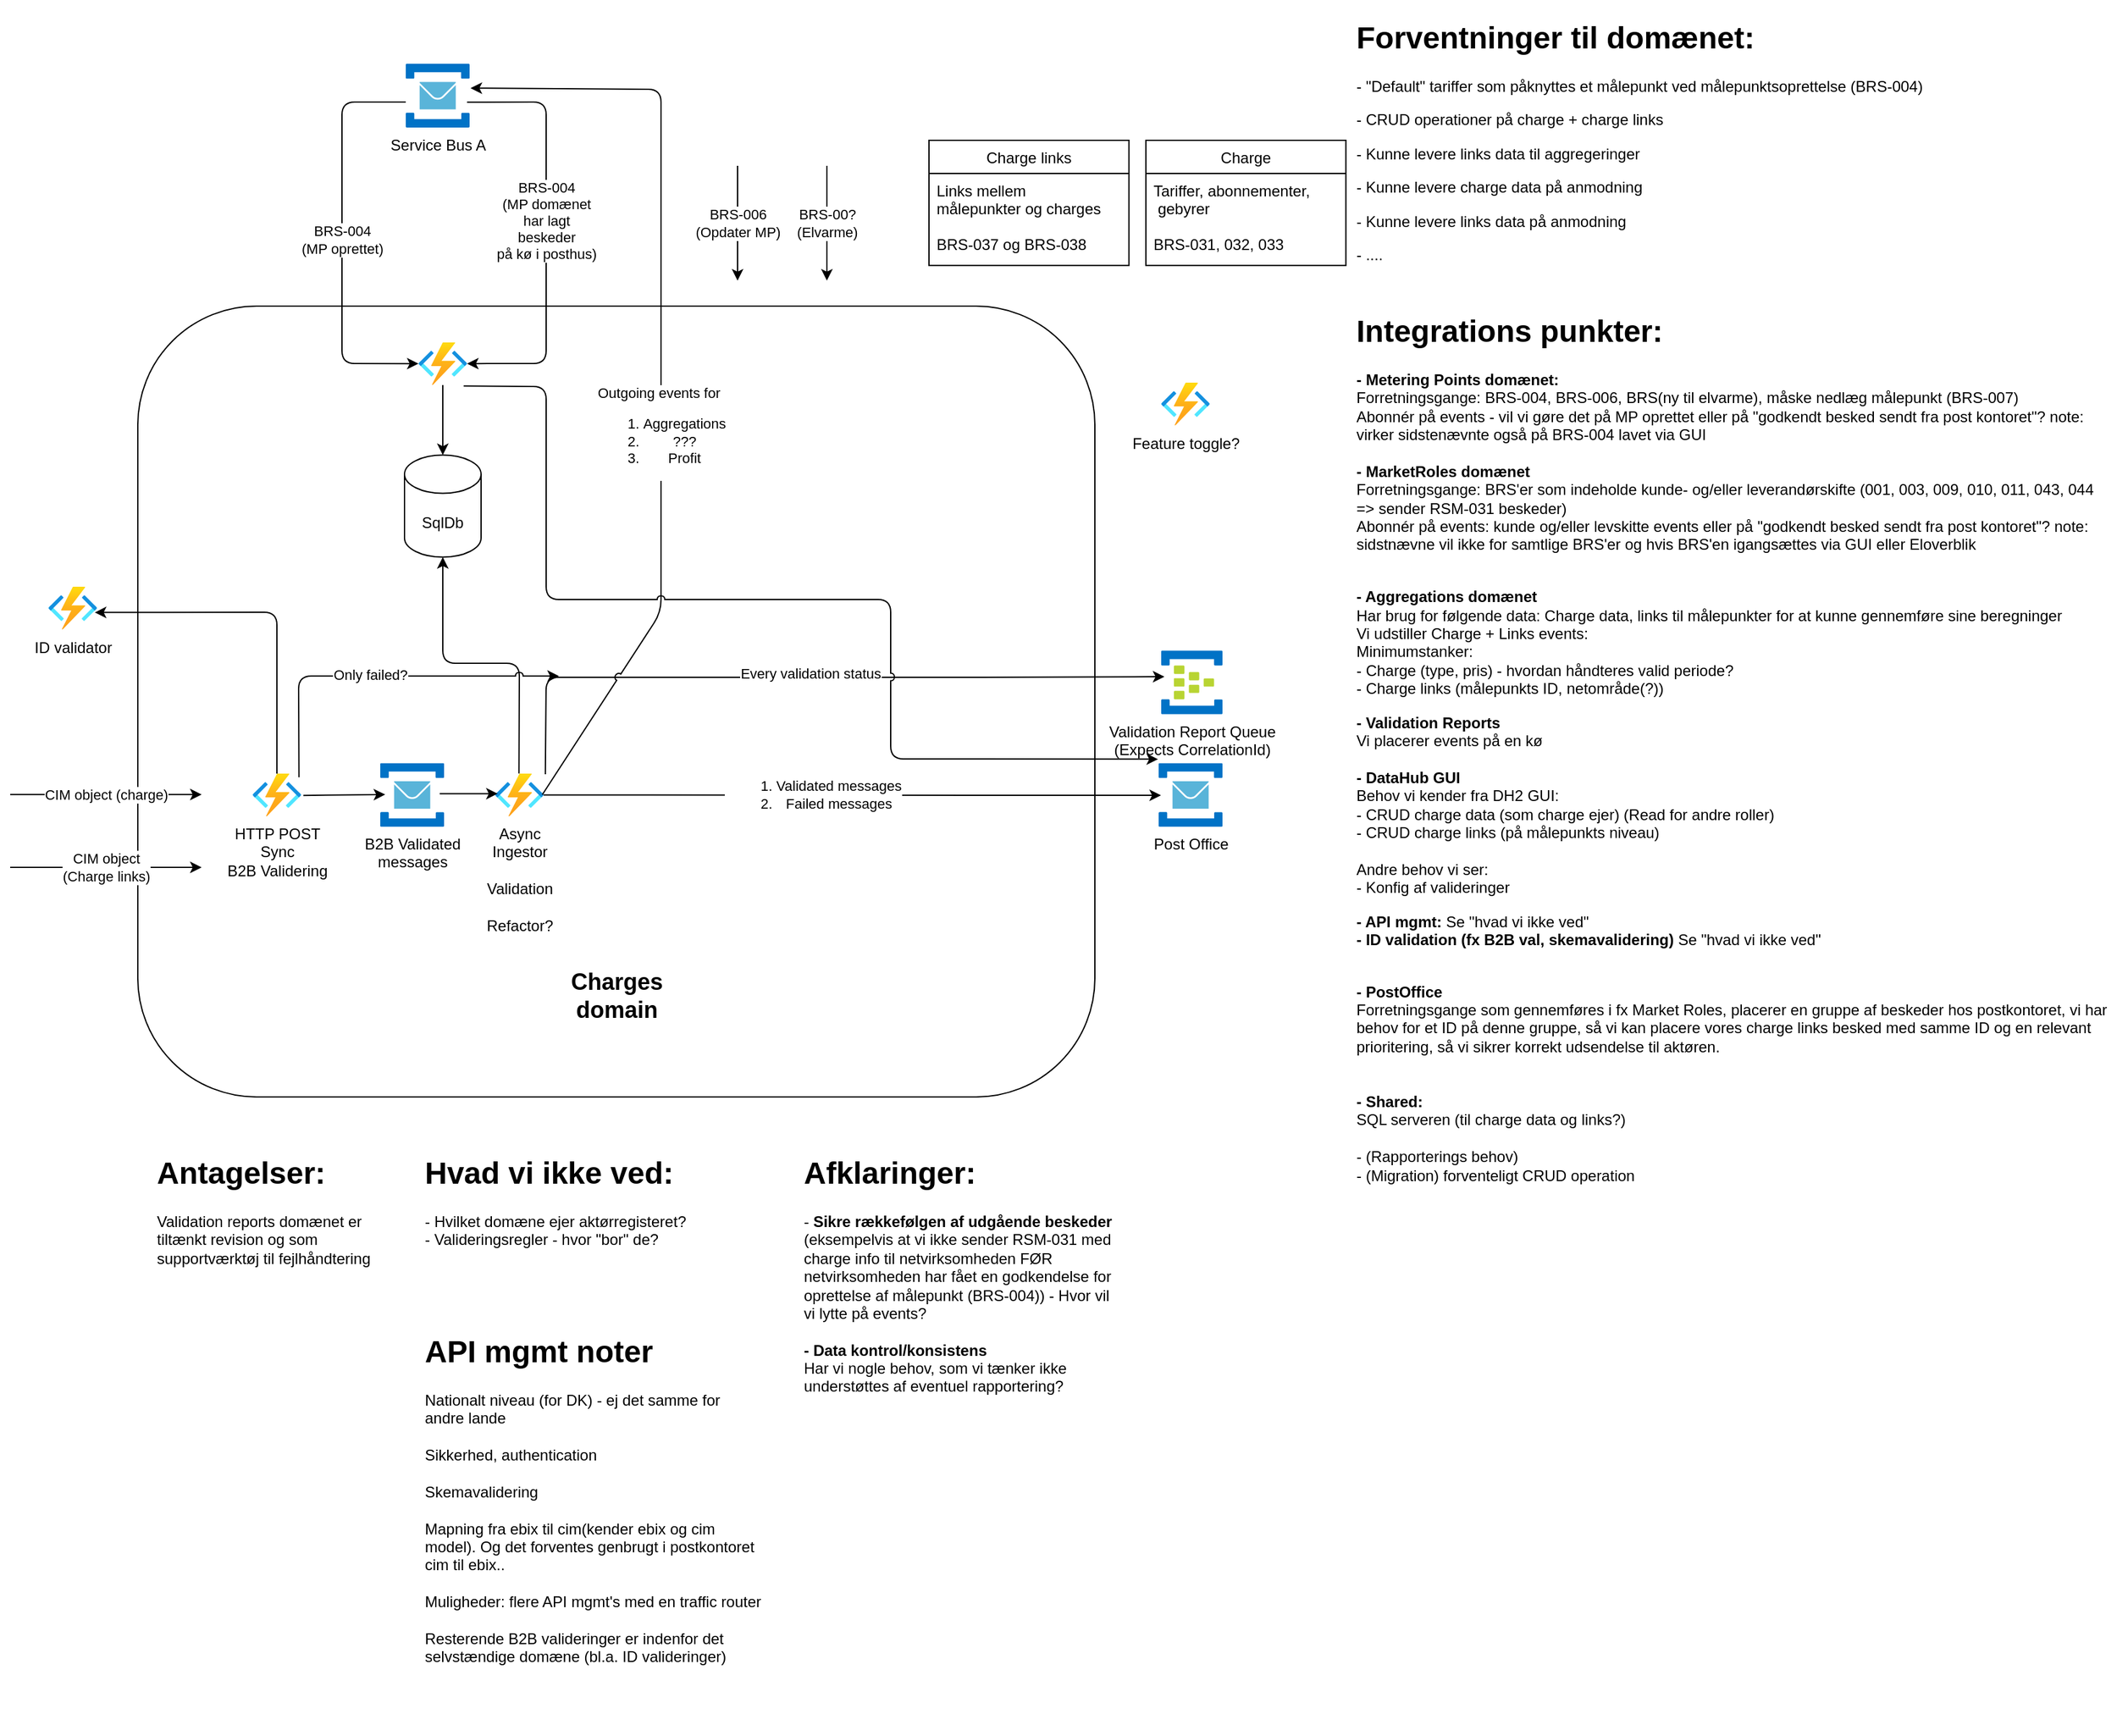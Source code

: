 <mxfile version="14.4.3" type="device"><diagram id="KlwxC46N-hx96iGGhqOR" name="Side-1"><mxGraphModel dx="1718" dy="2154" grid="1" gridSize="10" guides="1" tooltips="1" connect="1" arrows="1" fold="1" page="1" pageScale="1" pageWidth="827" pageHeight="1169" math="0" shadow="0"><root><mxCell id="0"/><mxCell id="1" parent="0"/><mxCell id="MYXWLyL1p2K_Epl3DtGn-15" value="" style="group" parent="1" vertex="1" connectable="0"><mxGeometry x="120" width="750" height="630" as="geometry"/></mxCell><mxCell id="MYXWLyL1p2K_Epl3DtGn-2" value="" style="rounded=1;whiteSpace=wrap;html=1;" parent="MYXWLyL1p2K_Epl3DtGn-15" vertex="1"><mxGeometry width="750.0" height="620" as="geometry"/></mxCell><mxCell id="NMId4lxSKk3g7pvFd1AA-2" value="&lt;b&gt;&lt;font style=&quot;font-size: 18px&quot;&gt;Charges domain&lt;/font&gt;&lt;/b&gt;" style="text;html=1;strokeColor=none;fillColor=none;align=center;verticalAlign=middle;whiteSpace=wrap;rounded=0;" parent="MYXWLyL1p2K_Epl3DtGn-15" vertex="1"><mxGeometry x="338.616" y="529.998" width="72.761" height="22.545" as="geometry"/></mxCell><mxCell id="MYXWLyL1p2K_Epl3DtGn-20" value="SqlDb" style="shape=cylinder3;whiteSpace=wrap;html=1;boundedLbl=1;backgroundOutline=1;size=15;" parent="MYXWLyL1p2K_Epl3DtGn-15" vertex="1"><mxGeometry x="209.0" y="116.76" width="60" height="80" as="geometry"/></mxCell><mxCell id="MYXWLyL1p2K_Epl3DtGn-48" value="" style="endArrow=classic;html=1;entryX=0.5;entryY=0;entryDx=0;entryDy=0;entryPerimeter=0;" parent="MYXWLyL1p2K_Epl3DtGn-15" target="MYXWLyL1p2K_Epl3DtGn-20" edge="1" source="MYXWLyL1p2K_Epl3DtGn-40"><mxGeometry width="50" height="50" relative="1" as="geometry"><mxPoint x="290" y="250" as="sourcePoint"/><mxPoint x="340" y="210" as="targetPoint"/></mxGeometry></mxCell><mxCell id="MYXWLyL1p2K_Epl3DtGn-40" value="" style="aspect=fixed;html=1;points=[];align=center;image;fontSize=12;image=img/lib/azure2/compute/Function_Apps.svg;" parent="MYXWLyL1p2K_Epl3DtGn-15" vertex="1"><mxGeometry x="220" y="28.33" width="38" height="33.53" as="geometry"/></mxCell><mxCell id="MYXWLyL1p2K_Epl3DtGn-39" value="Async&lt;br&gt;Ingestor&lt;br&gt;&lt;br&gt;Validation&lt;br&gt;&lt;br&gt;Refactor?" style="aspect=fixed;html=1;points=[];align=center;image;fontSize=12;image=img/lib/azure2/compute/Function_Apps.svg;" parent="MYXWLyL1p2K_Epl3DtGn-15" vertex="1"><mxGeometry x="280" y="366.47" width="38" height="33.53" as="geometry"/></mxCell><mxCell id="YwjsiScbcpM_UI9BH80e-1" value="" style="endArrow=classic;html=1;exitX=0.932;exitY=0.479;exitDx=0;exitDy=0;exitPerimeter=0;entryX=0.053;entryY=0.47;entryDx=0;entryDy=0;entryPerimeter=0;" edge="1" parent="MYXWLyL1p2K_Epl3DtGn-15" source="YwjsiScbcpM_UI9BH80e-26" target="MYXWLyL1p2K_Epl3DtGn-39"><mxGeometry width="50" height="50" relative="1" as="geometry"><mxPoint x="220.214" y="381.975" as="sourcePoint"/><mxPoint x="800" y="130" as="targetPoint"/></mxGeometry></mxCell><mxCell id="MYXWLyL1p2K_Epl3DtGn-45" value="HTTP POST &lt;br&gt;Sync&lt;br&gt;B2B Validering" style="aspect=fixed;html=1;points=[];align=center;image;fontSize=12;image=img/lib/azure2/compute/Function_Apps.svg;" parent="MYXWLyL1p2K_Epl3DtGn-15" vertex="1"><mxGeometry x="90" y="366.47" width="38" height="33.53" as="geometry"/></mxCell><mxCell id="YwjsiScbcpM_UI9BH80e-5" value="" style="endArrow=classic;html=1;entryX=0.5;entryY=1;entryDx=0;entryDy=0;entryPerimeter=0;exitX=0.492;exitY=-0.004;exitDx=0;exitDy=0;exitPerimeter=0;" edge="1" parent="MYXWLyL1p2K_Epl3DtGn-15" source="MYXWLyL1p2K_Epl3DtGn-39" target="MYXWLyL1p2K_Epl3DtGn-20"><mxGeometry width="50" height="50" relative="1" as="geometry"><mxPoint x="270" y="310" as="sourcePoint"/><mxPoint x="320" y="260" as="targetPoint"/><Array as="points"><mxPoint x="299" y="280"/><mxPoint x="239" y="280"/></Array></mxGeometry></mxCell><mxCell id="YwjsiScbcpM_UI9BH80e-20" value="" style="endArrow=classic;html=1;exitX=0.955;exitY=0.086;exitDx=0;exitDy=0;exitPerimeter=0;jumpStyle=arc;" edge="1" parent="MYXWLyL1p2K_Epl3DtGn-15" source="MYXWLyL1p2K_Epl3DtGn-45"><mxGeometry width="50" height="50" relative="1" as="geometry"><mxPoint x="140" y="330" as="sourcePoint"/><mxPoint x="330" y="290" as="targetPoint"/><Array as="points"><mxPoint x="126" y="290"/></Array></mxGeometry></mxCell><mxCell id="YwjsiScbcpM_UI9BH80e-34" value="Only failed?" style="edgeLabel;html=1;align=center;verticalAlign=middle;resizable=0;points=[];" vertex="1" connectable="0" parent="YwjsiScbcpM_UI9BH80e-20"><mxGeometry x="-0.044" y="1" relative="1" as="geometry"><mxPoint as="offset"/></mxGeometry></mxCell><mxCell id="YwjsiScbcpM_UI9BH80e-26" value="B2B Validated&lt;br&gt;messages" style="aspect=fixed;html=1;points=[];align=center;image;fontSize=12;image=img/lib/mscae/Service_Bus.svg;" vertex="1" parent="MYXWLyL1p2K_Epl3DtGn-15"><mxGeometry x="190" y="358.24" width="50" height="50" as="geometry"/></mxCell><mxCell id="YwjsiScbcpM_UI9BH80e-29" value="" style="endArrow=classic;html=1;exitX=1.045;exitY=0.51;exitDx=0;exitDy=0;exitPerimeter=0;entryX=0.077;entryY=0.493;entryDx=0;entryDy=0;entryPerimeter=0;" edge="1" parent="MYXWLyL1p2K_Epl3DtGn-15" source="MYXWLyL1p2K_Epl3DtGn-45" target="YwjsiScbcpM_UI9BH80e-26"><mxGeometry width="50" height="50" relative="1" as="geometry"><mxPoint x="520" y="230" as="sourcePoint"/><mxPoint x="570" y="180" as="targetPoint"/></mxGeometry></mxCell><mxCell id="NMId4lxSKk3g7pvFd1AA-5" value="CIM object (charge)" style="endArrow=classic;html=1;" parent="1" edge="1"><mxGeometry width="50" height="50" relative="1" as="geometry"><mxPoint x="20" y="382.9" as="sourcePoint"/><mxPoint x="170" y="382.9" as="targetPoint"/></mxGeometry></mxCell><mxCell id="NMId4lxSKk3g7pvFd1AA-9" value="&lt;h1&gt;Antagelser:&lt;/h1&gt;&lt;div&gt;Validation reports domænet er tiltænkt revision og som supportværktøj til fejlhåndtering&lt;/div&gt;" style="text;html=1;strokeColor=none;fillColor=none;spacing=5;spacingTop=-20;whiteSpace=wrap;overflow=hidden;rounded=0;" parent="1" vertex="1"><mxGeometry x="130" y="660" width="190" height="120" as="geometry"/></mxCell><mxCell id="NMId4lxSKk3g7pvFd1AA-11" value="&lt;h1&gt;Hvad vi ikke ved:&lt;/h1&gt;&lt;div&gt;&lt;span&gt;- Hvilket domæne ejer aktørregisteret?&lt;/span&gt;&lt;br&gt;&lt;/div&gt;&lt;div&gt;- Valideringsregler - hvor &quot;bor&quot; de?&lt;/div&gt;" style="text;html=1;strokeColor=none;fillColor=none;spacing=5;spacingTop=-20;whiteSpace=wrap;overflow=hidden;rounded=0;" parent="1" vertex="1"><mxGeometry x="340" y="660" width="272.5" height="190" as="geometry"/></mxCell><mxCell id="NMId4lxSKk3g7pvFd1AA-17" value="&lt;h1&gt;Forventninger til domænet:&lt;/h1&gt;&lt;p&gt;- &quot;Default&quot; tariffer som påknyttes et målepunkt ved målepunktsoprettelse (BRS-004)&lt;/p&gt;&lt;p&gt;- CRUD operationer på charge + charge links&lt;/p&gt;&lt;p&gt;- Kunne levere links data til aggregeringer&lt;/p&gt;&lt;p&gt;- Kunne levere charge data på anmodning&lt;/p&gt;&lt;p&gt;- Kunne levere links data på anmodning&lt;br&gt;&lt;/p&gt;&lt;p&gt;- ....&lt;/p&gt;" style="text;html=1;strokeColor=none;fillColor=none;spacing=5;spacingTop=-20;whiteSpace=wrap;overflow=hidden;rounded=0;" parent="1" vertex="1"><mxGeometry x="1070" y="-230" width="460" height="210" as="geometry"/></mxCell><mxCell id="NMId4lxSKk3g7pvFd1AA-19" value="&lt;h1&gt;Integrations punkter:&lt;/h1&gt;&lt;p&gt;&lt;b&gt;- Metering Points domænet:&amp;nbsp;&lt;/b&gt;&lt;br&gt;Forretningsgange: BRS-004, BRS-006, BRS(ny til elvarme), måske nedlæg målepunkt (BRS-007)&lt;br&gt;Abonnér på events - vil vi gøre det på MP oprettet eller på &quot;godkendt besked sendt fra post kontoret&quot;? note: virker sidstenævnte også på BRS-004 lavet via GUI&lt;br&gt;&lt;br&gt;&lt;b&gt;- MarketRoles domænet&lt;/b&gt;&lt;br&gt;Forretningsgange: BRS'er som indeholde kunde- og/eller leverandørskifte (001, 003, 009, 010, 011, 043, 044 =&amp;gt; sender RSM-031 beskeder)&lt;br&gt;Abonnér på events: kunde og/eller levskitte events eller på &quot;godkendt besked sendt fra post kontoret&quot;? note: sidstnævne vil ikke for samtlige BRS'er og hvis BRS'en igangsættes via GUI eller Eloverblik&lt;/p&gt;&lt;p&gt;&lt;br&gt;&lt;b&gt;- Aggregations domænet&lt;/b&gt;&lt;br&gt;Har brug for følgende data: Charge data, links til målepunkter for at kunne gennemføre sine beregninger&lt;br&gt;Vi udstiller Charge + Links events:&amp;nbsp;&lt;br&gt;Minimumstanker:&lt;br&gt;- Charge (type, pris) - hvordan håndteres valid periode?&lt;br&gt;- Charge links (målepunkts ID, netområde(?))&amp;nbsp;&lt;/p&gt;&lt;p&gt;&lt;b&gt;- Validation Reports&lt;/b&gt;&lt;br&gt;Vi placerer events på en kø&lt;br&gt;&lt;br&gt;&lt;span&gt;&lt;b&gt;- DataHub GUI&lt;br&gt;&lt;/b&gt;Behov vi kender fra DH2 GUI:&amp;nbsp;&lt;br&gt;- CRUD charge data (som charge ejer) (Read for andre roller)&lt;br&gt;- CRUD charge links (på målepunkts niveau)&lt;br&gt;&lt;br&gt;Andre behov vi ser:&lt;br&gt;- Konfig af valideringer&lt;/span&gt;&lt;/p&gt;&lt;p&gt;&lt;b&gt;- API mgmt: &lt;/b&gt;Se &quot;hvad vi ikke ved&quot;&lt;br&gt;&lt;b&gt;- ID validation (fx B2B val, skemavalidering)&amp;nbsp;&lt;/b&gt;Se &quot;hvad vi ikke ved&quot;&lt;br&gt;&lt;br&gt;&lt;/p&gt;&lt;p&gt;&lt;b&gt;- PostOffice&lt;/b&gt;&lt;br&gt;Forretningsgange som gennemføres i fx Market Roles, placerer en gruppe af beskeder hos postkontoret, vi har behov for et ID på denne gruppe, så vi kan placere vores charge links besked med samme ID og en relevant prioritering, så vi sikrer korrekt udsendelse til aktøren.&lt;br&gt;&lt;br&gt;&lt;br&gt;&lt;b&gt;- Shared: &lt;/b&gt;&lt;br&gt;SQL serveren (til charge data og links?)&lt;br&gt;&lt;br&gt;- (Rapporterings behov)&lt;br&gt;- (Migration) forventeligt CRUD operation&lt;/p&gt;" style="text;html=1;strokeColor=none;fillColor=none;spacing=5;spacingTop=-20;whiteSpace=wrap;overflow=hidden;rounded=0;" parent="1" vertex="1"><mxGeometry x="1070" width="600" height="730" as="geometry"/></mxCell><mxCell id="MYXWLyL1p2K_Epl3DtGn-17" value="&lt;h1&gt;Afklaringer:&amp;nbsp;&lt;br&gt;&lt;/h1&gt;&lt;div&gt;- &lt;b&gt;Sikre rækkefølgen af udgående beskeder&lt;/b&gt; (eksempelvis at vi ikke sender RSM-031 med charge info til netvirksomheden FØR netvirksomheden har fået en godkendelse for oprettelse af målepunkt (BRS-004)) - Hvor vil vi lytte på events?&lt;/div&gt;&lt;div&gt;&lt;br&gt;&lt;/div&gt;&lt;div&gt;&lt;b&gt;- Data kontrol/konsistens&lt;/b&gt;&lt;br&gt;Har vi nogle behov, som vi tænker ikke understøttes af eventuel rapportering?&lt;/div&gt;&lt;div&gt;&lt;br&gt;&lt;/div&gt;" style="text;html=1;strokeColor=none;fillColor=none;spacing=5;spacingTop=-20;whiteSpace=wrap;overflow=hidden;rounded=0;" parent="1" vertex="1"><mxGeometry x="637" y="660" width="253" height="390" as="geometry"/></mxCell><mxCell id="MYXWLyL1p2K_Epl3DtGn-23" value="CIM object&lt;br&gt;(Charge links)" style="endArrow=classic;html=1;" parent="1" edge="1"><mxGeometry width="50" height="50" relative="1" as="geometry"><mxPoint x="20" y="440" as="sourcePoint"/><mxPoint x="170" y="440" as="targetPoint"/></mxGeometry></mxCell><mxCell id="MYXWLyL1p2K_Epl3DtGn-41" value="&lt;font face=&quot;helvetica&quot;&gt;BRS-004 &lt;br&gt;(MP oprettet)&lt;/font&gt;" style="endArrow=classic;html=1;" parent="1" edge="1" target="MYXWLyL1p2K_Epl3DtGn-40"><mxGeometry width="50" height="50" relative="1" as="geometry"><mxPoint x="330" y="-160" as="sourcePoint"/><mxPoint x="279" y="90" as="targetPoint"/><Array as="points"><mxPoint x="280" y="-160"/><mxPoint x="280" y="-90"/><mxPoint x="280" y="45"/></Array></mxGeometry></mxCell><mxCell id="MYXWLyL1p2K_Epl3DtGn-43" value="&lt;font face=&quot;helvetica&quot;&gt;BRS-00?&lt;br&gt;&lt;/font&gt;(Elvarme)" style="endArrow=classic;html=1;" parent="1" edge="1"><mxGeometry width="50" height="50" relative="1" as="geometry"><mxPoint x="660" y="-110" as="sourcePoint"/><mxPoint x="660" y="-20" as="targetPoint"/></mxGeometry></mxCell><mxCell id="MYXWLyL1p2K_Epl3DtGn-46" value="&lt;font face=&quot;helvetica&quot;&gt;BRS-004&lt;br&gt;(MP domænet &lt;br&gt;har lagt &lt;br&gt;beskeder &lt;br&gt;på kø i posthus)&lt;br&gt;&lt;/font&gt;" style="endArrow=classic;html=1;exitX=0.96;exitY=0.603;exitDx=0;exitDy=0;exitPerimeter=0;" parent="1" source="YwjsiScbcpM_UI9BH80e-30" target="MYXWLyL1p2K_Epl3DtGn-40" edge="1"><mxGeometry x="-0.054" width="50" height="50" relative="1" as="geometry"><mxPoint x="390" y="-160" as="sourcePoint"/><mxPoint x="420.0" as="targetPoint"/><Array as="points"><mxPoint x="440" y="-160"/><mxPoint x="440" y="-60"/><mxPoint x="440" y="45"/></Array><mxPoint as="offset"/></mxGeometry></mxCell><mxCell id="MYXWLyL1p2K_Epl3DtGn-12" value="Charge links" style="swimlane;fontStyle=0;childLayout=stackLayout;horizontal=1;startSize=26;fillColor=none;horizontalStack=0;resizeParent=1;resizeParentMax=0;resizeLast=0;collapsible=1;marginBottom=0;" parent="1" vertex="1"><mxGeometry x="739.999" y="-130.003" width="156.716" height="98.145" as="geometry"/></mxCell><mxCell id="MYXWLyL1p2K_Epl3DtGn-13" value="Links mellem &#10;målepunkter og charges&#10;&#10;BRS-037 og BRS-038" style="text;strokeColor=none;fillColor=none;align=left;verticalAlign=top;spacingLeft=4;spacingRight=4;overflow=hidden;rotatable=0;points=[[0,0.5],[1,0.5]];portConstraint=eastwest;" parent="MYXWLyL1p2K_Epl3DtGn-12" vertex="1"><mxGeometry y="26" width="156.716" height="72.145" as="geometry"/></mxCell><mxCell id="MYXWLyL1p2K_Epl3DtGn-8" value="Charge" style="swimlane;fontStyle=0;childLayout=stackLayout;horizontal=1;startSize=26;fillColor=none;horizontalStack=0;resizeParent=1;resizeParentMax=0;resizeLast=0;collapsible=1;marginBottom=0;" parent="1" vertex="1"><mxGeometry x="910.002" y="-130.003" width="156.716" height="98.145" as="geometry"><mxRectangle x="89.552" y="112.727" width="70" height="26" as="alternateBounds"/></mxGeometry></mxCell><mxCell id="MYXWLyL1p2K_Epl3DtGn-9" value="Tariffer, abonnementer,&#10; gebyrer&#10;&#10;BRS-031, 032, 033" style="text;strokeColor=none;fillColor=none;align=left;verticalAlign=top;spacingLeft=4;spacingRight=4;overflow=hidden;rotatable=0;points=[[0,0.5],[1,0.5]];portConstraint=eastwest;" parent="MYXWLyL1p2K_Epl3DtGn-8" vertex="1"><mxGeometry y="26" width="156.716" height="72.145" as="geometry"/></mxCell><mxCell id="MYXWLyL1p2K_Epl3DtGn-49" value="&lt;h1&gt;API mgmt noter&lt;/h1&gt;&lt;div&gt;Nationalt niveau (for DK) - ej det samme for andre lande&lt;/div&gt;&lt;div&gt;&lt;br&gt;&lt;/div&gt;&lt;div&gt;Sikkerhed, authentication&lt;/div&gt;&lt;div&gt;&lt;br&gt;Skemavalidering&lt;br&gt;&lt;br&gt;Mapning fra ebix til cim(kender ebix og cim model). Og det forventes genbrugt i postkontoret cim til ebix..&lt;/div&gt;&lt;div&gt;&lt;br&gt;Muligheder: flere API mgmt's med en traffic router&lt;/div&gt;&lt;div&gt;&lt;br&gt;&lt;/div&gt;&lt;div&gt;Resterende B2B valideringer er indenfor det selvstændige domæne (bl.a. ID valideringer)&lt;br&gt;&lt;/div&gt;" style="text;html=1;strokeColor=none;fillColor=none;spacing=5;spacingTop=-20;whiteSpace=wrap;overflow=hidden;rounded=0;" parent="1" vertex="1"><mxGeometry x="340" y="800" width="272.5" height="320" as="geometry"/></mxCell><mxCell id="UpU1gp_C0Bb1oc3EGwi1-2" value="&lt;font face=&quot;helvetica&quot;&gt;BRS-006 &lt;br&gt;(Opdater MP)&lt;/font&gt;" style="endArrow=classic;html=1;" parent="1" edge="1"><mxGeometry width="50" height="50" relative="1" as="geometry"><mxPoint x="590" y="-110" as="sourcePoint"/><mxPoint x="590" y="-20" as="targetPoint"/></mxGeometry></mxCell><mxCell id="YwjsiScbcpM_UI9BH80e-3" value="" style="endArrow=classic;html=1;entryX=0.955;entryY=0.601;entryDx=0;entryDy=0;entryPerimeter=0;" edge="1" parent="1" source="MYXWLyL1p2K_Epl3DtGn-45" target="YwjsiScbcpM_UI9BH80e-4"><mxGeometry width="50" height="50" relative="1" as="geometry"><mxPoint x="640" y="440" as="sourcePoint"/><mxPoint x="100" y="240" as="targetPoint"/><Array as="points"><mxPoint x="229" y="240"/></Array></mxGeometry></mxCell><mxCell id="YwjsiScbcpM_UI9BH80e-4" value="ID validator" style="aspect=fixed;html=1;points=[];align=center;image;fontSize=12;image=img/lib/azure2/compute/Function_Apps.svg;" vertex="1" parent="1"><mxGeometry x="50" y="220.0" width="38" height="33.53" as="geometry"/></mxCell><mxCell id="YwjsiScbcpM_UI9BH80e-9" value="Post Office" style="aspect=fixed;html=1;points=[];align=center;image;fontSize=12;image=img/lib/mscae/Service_Bus.svg;" vertex="1" parent="1"><mxGeometry x="920" y="358.24" width="50" height="50" as="geometry"/></mxCell><mxCell id="YwjsiScbcpM_UI9BH80e-10" value="" style="endArrow=classic;html=1;entryX=0.036;entryY=0.506;entryDx=0;entryDy=0;entryPerimeter=0;" edge="1" parent="1" source="MYXWLyL1p2K_Epl3DtGn-39" target="YwjsiScbcpM_UI9BH80e-9"><mxGeometry width="50" height="50" relative="1" as="geometry"><mxPoint x="520" y="420" as="sourcePoint"/><mxPoint x="570" y="370" as="targetPoint"/></mxGeometry></mxCell><mxCell id="YwjsiScbcpM_UI9BH80e-17" value="&lt;ol&gt;&lt;li&gt;Validated messages&lt;/li&gt;&lt;li&gt;Failed messages&lt;/li&gt;&lt;/ol&gt;" style="edgeLabel;html=1;align=center;verticalAlign=middle;resizable=0;points=[];" vertex="1" connectable="0" parent="YwjsiScbcpM_UI9BH80e-10"><mxGeometry x="-0.13" y="1" relative="1" as="geometry"><mxPoint as="offset"/></mxGeometry></mxCell><mxCell id="YwjsiScbcpM_UI9BH80e-14" value="Validation Report Queue&lt;br&gt;(Expects CorrelationId)" style="aspect=fixed;html=1;points=[];align=center;image;fontSize=12;image=img/lib/mscae/Event_Hubs.svg;" vertex="1" parent="1"><mxGeometry x="922" y="270" width="48" height="50" as="geometry"/></mxCell><mxCell id="YwjsiScbcpM_UI9BH80e-15" value="" style="endArrow=classic;html=1;entryX=0.052;entryY=0.41;entryDx=0;entryDy=0;entryPerimeter=0;exitX=1.036;exitY=0.017;exitDx=0;exitDy=0;exitPerimeter=0;" edge="1" parent="1" source="MYXWLyL1p2K_Epl3DtGn-39" target="YwjsiScbcpM_UI9BH80e-14"><mxGeometry width="50" height="50" relative="1" as="geometry"><mxPoint x="440" y="370" as="sourcePoint"/><mxPoint x="770" y="340" as="targetPoint"/><Array as="points"><mxPoint x="440" y="291"/><mxPoint x="500" y="291"/><mxPoint x="770" y="291"/></Array></mxGeometry></mxCell><mxCell id="YwjsiScbcpM_UI9BH80e-16" value="Every validation status" style="edgeLabel;html=1;align=center;verticalAlign=middle;resizable=0;points=[];" vertex="1" connectable="0" parent="YwjsiScbcpM_UI9BH80e-15"><mxGeometry x="-0.196" y="3" relative="1" as="geometry"><mxPoint x="56.93" as="offset"/></mxGeometry></mxCell><mxCell id="YwjsiScbcpM_UI9BH80e-23" value="Feature toggle?" style="aspect=fixed;html=1;points=[];align=center;image;fontSize=12;image=img/lib/azure2/compute/Function_Apps.svg;" vertex="1" parent="1"><mxGeometry x="922" y="60" width="38" height="33.53" as="geometry"/></mxCell><mxCell id="YwjsiScbcpM_UI9BH80e-30" value="Service Bus A" style="aspect=fixed;html=1;points=[];align=center;image;fontSize=12;image=img/lib/mscae/Service_Bus.svg;" vertex="1" parent="1"><mxGeometry x="330" y="-190" width="50" height="50" as="geometry"/></mxCell><mxCell id="YwjsiScbcpM_UI9BH80e-35" value="" style="endArrow=classic;html=1;jumpStyle=arc;entryX=1.015;entryY=0.382;entryDx=0;entryDy=0;entryPerimeter=0;" edge="1" parent="1" target="YwjsiScbcpM_UI9BH80e-30"><mxGeometry width="50" height="50" relative="1" as="geometry"><mxPoint x="437" y="383" as="sourcePoint"/><mxPoint x="380" y="-138" as="targetPoint"/><Array as="points"><mxPoint x="530" y="240"/><mxPoint x="530" y="-170"/></Array></mxGeometry></mxCell><mxCell id="YwjsiScbcpM_UI9BH80e-37" value="Outgoing events for&lt;br&gt;&lt;ol&gt;&lt;li&gt;Aggregations&lt;/li&gt;&lt;li&gt;???&lt;/li&gt;&lt;li&gt;Profit&lt;/li&gt;&lt;/ol&gt;" style="edgeLabel;html=1;align=center;verticalAlign=middle;resizable=0;points=[];" vertex="1" connectable="0" parent="YwjsiScbcpM_UI9BH80e-35"><mxGeometry x="-0.147" y="2" relative="1" as="geometry"><mxPoint as="offset"/></mxGeometry></mxCell><mxCell id="YwjsiScbcpM_UI9BH80e-39" value="" style="endArrow=classic;html=1;exitX=0.93;exitY=1.024;exitDx=0;exitDy=0;exitPerimeter=0;entryX=-0.01;entryY=-0.061;entryDx=0;entryDy=0;entryPerimeter=0;jumpStyle=arc;" edge="1" parent="1" source="MYXWLyL1p2K_Epl3DtGn-40" target="YwjsiScbcpM_UI9BH80e-9"><mxGeometry width="50" height="50" relative="1" as="geometry"><mxPoint x="590" y="-170" as="sourcePoint"/><mxPoint x="660" y="-200" as="targetPoint"/><Array as="points"><mxPoint x="440" y="63"/><mxPoint x="440" y="230"/><mxPoint x="710" y="230"/><mxPoint x="710" y="355"/></Array></mxGeometry></mxCell></root></mxGraphModel></diagram></mxfile>